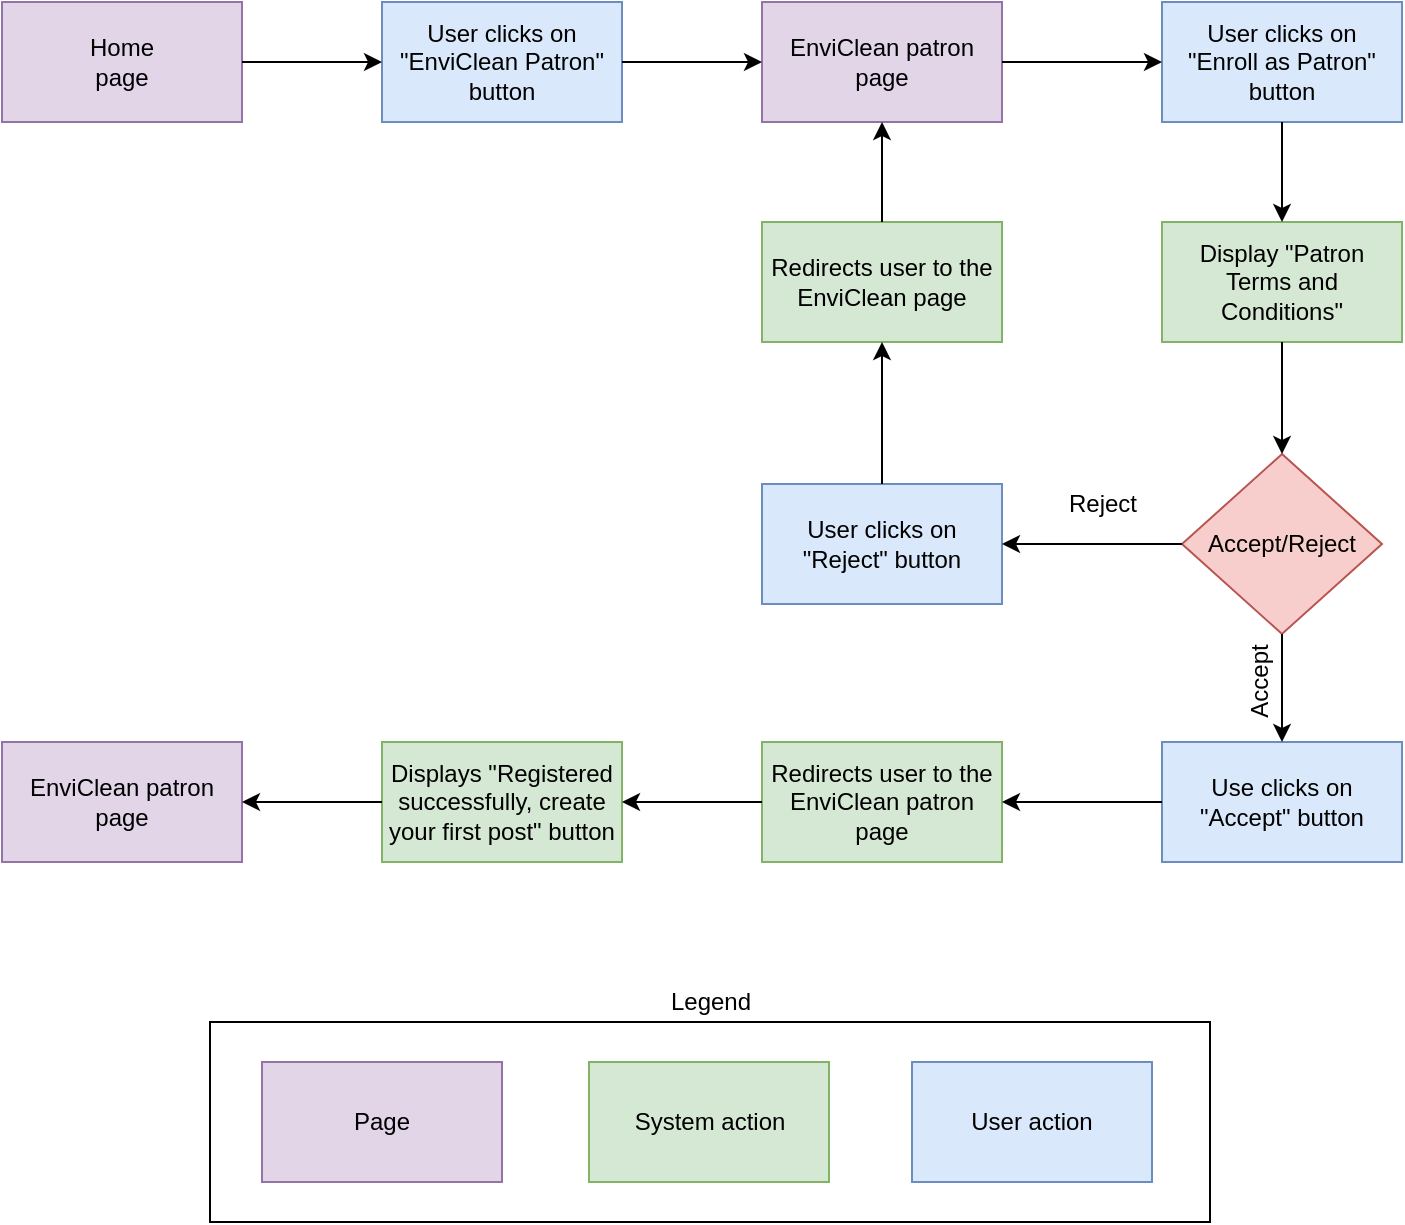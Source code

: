 <mxfile version="14.7.6" type="device"><diagram id="C5RBs43oDa-KdzZeNtuy" name="Page-1"><mxGraphModel dx="1483" dy="827" grid="1" gridSize="10" guides="1" tooltips="1" connect="1" arrows="1" fold="1" page="1" pageScale="1" pageWidth="827" pageHeight="1169" math="0" shadow="0"><root><mxCell id="WIyWlLk6GJQsqaUBKTNV-0"/><mxCell id="WIyWlLk6GJQsqaUBKTNV-1" parent="WIyWlLk6GJQsqaUBKTNV-0"/><mxCell id="f1-XY_ZHzPIyFCtqMdYI-35" value="" style="group" parent="WIyWlLk6GJQsqaUBKTNV-1" vertex="1" connectable="0"><mxGeometry x="60" y="40" width="700" height="610" as="geometry"/></mxCell><mxCell id="f1-XY_ZHzPIyFCtqMdYI-0" value="Home&lt;br&gt;page" style="rounded=0;whiteSpace=wrap;html=1;fillColor=#e1d5e7;strokeColor=#9673a6;" parent="f1-XY_ZHzPIyFCtqMdYI-35" vertex="1"><mxGeometry width="120" height="60" as="geometry"/></mxCell><mxCell id="f1-XY_ZHzPIyFCtqMdYI-1" value="User clicks on &quot;EnviClean Patron&quot; button" style="rounded=0;whiteSpace=wrap;html=1;fillColor=#dae8fc;strokeColor=#6c8ebf;" parent="f1-XY_ZHzPIyFCtqMdYI-35" vertex="1"><mxGeometry x="190" width="120" height="60" as="geometry"/></mxCell><mxCell id="f1-XY_ZHzPIyFCtqMdYI-2" value="EnviClean patron&lt;br&gt;page" style="rounded=0;whiteSpace=wrap;html=1;fillColor=#e1d5e7;strokeColor=#9673a6;" parent="f1-XY_ZHzPIyFCtqMdYI-35" vertex="1"><mxGeometry x="380" width="120" height="60" as="geometry"/></mxCell><mxCell id="f1-XY_ZHzPIyFCtqMdYI-3" value="User clicks on&lt;br&gt;&quot;Enroll as Patron&quot; button" style="rounded=0;whiteSpace=wrap;html=1;fillColor=#dae8fc;strokeColor=#6c8ebf;" parent="f1-XY_ZHzPIyFCtqMdYI-35" vertex="1"><mxGeometry x="580" width="120" height="60" as="geometry"/></mxCell><mxCell id="f1-XY_ZHzPIyFCtqMdYI-4" value="Display &quot;Patron Terms and Conditions&quot;" style="rounded=0;whiteSpace=wrap;html=1;fillColor=#d5e8d4;strokeColor=#82b366;" parent="f1-XY_ZHzPIyFCtqMdYI-35" vertex="1"><mxGeometry x="580" y="110" width="120" height="60" as="geometry"/></mxCell><mxCell id="f1-XY_ZHzPIyFCtqMdYI-5" value="Accept/Reject" style="rhombus;whiteSpace=wrap;html=1;fillColor=#f8cecc;strokeColor=#b85450;" parent="f1-XY_ZHzPIyFCtqMdYI-35" vertex="1"><mxGeometry x="590" y="226" width="100" height="90" as="geometry"/></mxCell><mxCell id="f1-XY_ZHzPIyFCtqMdYI-6" value="User clicks on &lt;br&gt;&quot;Reject&quot; button" style="rounded=0;whiteSpace=wrap;html=1;fillColor=#dae8fc;strokeColor=#6c8ebf;" parent="f1-XY_ZHzPIyFCtqMdYI-35" vertex="1"><mxGeometry x="380" y="241" width="120" height="60" as="geometry"/></mxCell><mxCell id="f1-XY_ZHzPIyFCtqMdYI-7" value="Redirects user to the EnviClean page" style="rounded=0;whiteSpace=wrap;html=1;fillColor=#d5e8d4;strokeColor=#82b366;" parent="f1-XY_ZHzPIyFCtqMdYI-35" vertex="1"><mxGeometry x="380" y="110" width="120" height="60" as="geometry"/></mxCell><mxCell id="f1-XY_ZHzPIyFCtqMdYI-8" value="Use clicks on &quot;Accept&quot; button" style="rounded=0;whiteSpace=wrap;html=1;fillColor=#dae8fc;strokeColor=#6c8ebf;" parent="f1-XY_ZHzPIyFCtqMdYI-35" vertex="1"><mxGeometry x="580" y="370" width="120" height="60" as="geometry"/></mxCell><mxCell id="f1-XY_ZHzPIyFCtqMdYI-9" value="Redirects user to the EnviClean patron page" style="rounded=0;whiteSpace=wrap;html=1;fillColor=#d5e8d4;strokeColor=#82b366;" parent="f1-XY_ZHzPIyFCtqMdYI-35" vertex="1"><mxGeometry x="380" y="370" width="120" height="60" as="geometry"/></mxCell><mxCell id="f1-XY_ZHzPIyFCtqMdYI-10" value="Displays &quot;Registered successfully, create your first post&quot; button" style="rounded=0;whiteSpace=wrap;html=1;fillColor=#d5e8d4;strokeColor=#82b366;" parent="f1-XY_ZHzPIyFCtqMdYI-35" vertex="1"><mxGeometry x="190" y="370" width="120" height="60" as="geometry"/></mxCell><mxCell id="f1-XY_ZHzPIyFCtqMdYI-11" value="EnviClean patron&lt;br&gt;page" style="rounded=0;whiteSpace=wrap;html=1;fillColor=#e1d5e7;strokeColor=#9673a6;" parent="f1-XY_ZHzPIyFCtqMdYI-35" vertex="1"><mxGeometry y="370" width="120" height="60" as="geometry"/></mxCell><mxCell id="f1-XY_ZHzPIyFCtqMdYI-12" value="" style="endArrow=classic;html=1;exitX=1;exitY=0.5;exitDx=0;exitDy=0;entryX=0;entryY=0.5;entryDx=0;entryDy=0;" parent="f1-XY_ZHzPIyFCtqMdYI-35" source="f1-XY_ZHzPIyFCtqMdYI-0" target="f1-XY_ZHzPIyFCtqMdYI-1" edge="1"><mxGeometry width="50" height="50" as="geometry"><mxPoint x="140" y="150" as="sourcePoint"/><mxPoint x="190" y="100" as="targetPoint"/></mxGeometry></mxCell><mxCell id="f1-XY_ZHzPIyFCtqMdYI-14" value="" style="endArrow=classic;html=1;exitX=1;exitY=0.5;exitDx=0;exitDy=0;entryX=0;entryY=0.5;entryDx=0;entryDy=0;" parent="f1-XY_ZHzPIyFCtqMdYI-35" source="f1-XY_ZHzPIyFCtqMdYI-1" target="f1-XY_ZHzPIyFCtqMdYI-2" edge="1"><mxGeometry width="50" height="50" as="geometry"><mxPoint x="130" y="40" as="sourcePoint"/><mxPoint x="200" y="40" as="targetPoint"/></mxGeometry></mxCell><mxCell id="f1-XY_ZHzPIyFCtqMdYI-15" value="" style="endArrow=classic;html=1;exitX=1;exitY=0.5;exitDx=0;exitDy=0;entryX=0;entryY=0.5;entryDx=0;entryDy=0;" parent="f1-XY_ZHzPIyFCtqMdYI-35" source="f1-XY_ZHzPIyFCtqMdYI-2" target="f1-XY_ZHzPIyFCtqMdYI-3" edge="1"><mxGeometry width="50" height="50" as="geometry"><mxPoint x="140" y="50" as="sourcePoint"/><mxPoint x="210" y="50" as="targetPoint"/></mxGeometry></mxCell><mxCell id="f1-XY_ZHzPIyFCtqMdYI-16" value="" style="endArrow=classic;html=1;exitX=0.5;exitY=1;exitDx=0;exitDy=0;entryX=0.5;entryY=0;entryDx=0;entryDy=0;" parent="f1-XY_ZHzPIyFCtqMdYI-35" source="f1-XY_ZHzPIyFCtqMdYI-3" target="f1-XY_ZHzPIyFCtqMdYI-4" edge="1"><mxGeometry width="50" height="50" as="geometry"><mxPoint x="150" y="60" as="sourcePoint"/><mxPoint x="220" y="60" as="targetPoint"/></mxGeometry></mxCell><mxCell id="f1-XY_ZHzPIyFCtqMdYI-17" value="" style="endArrow=classic;html=1;exitX=0.5;exitY=1;exitDx=0;exitDy=0;entryX=0.5;entryY=0;entryDx=0;entryDy=0;" parent="f1-XY_ZHzPIyFCtqMdYI-35" source="f1-XY_ZHzPIyFCtqMdYI-4" target="f1-XY_ZHzPIyFCtqMdYI-5" edge="1"><mxGeometry width="50" height="50" as="geometry"><mxPoint x="160" y="70" as="sourcePoint"/><mxPoint x="230" y="70" as="targetPoint"/></mxGeometry></mxCell><mxCell id="f1-XY_ZHzPIyFCtqMdYI-18" value="" style="endArrow=classic;html=1;entryX=1;entryY=0.5;entryDx=0;entryDy=0;" parent="f1-XY_ZHzPIyFCtqMdYI-35" source="f1-XY_ZHzPIyFCtqMdYI-5" target="f1-XY_ZHzPIyFCtqMdYI-6" edge="1"><mxGeometry width="50" height="50" as="geometry"><mxPoint x="170" y="80" as="sourcePoint"/><mxPoint x="240" y="80" as="targetPoint"/></mxGeometry></mxCell><mxCell id="f1-XY_ZHzPIyFCtqMdYI-19" value="" style="endArrow=classic;html=1;exitX=0.5;exitY=0;exitDx=0;exitDy=0;entryX=0.5;entryY=1;entryDx=0;entryDy=0;" parent="f1-XY_ZHzPIyFCtqMdYI-35" source="f1-XY_ZHzPIyFCtqMdYI-6" target="f1-XY_ZHzPIyFCtqMdYI-7" edge="1"><mxGeometry width="50" height="50" as="geometry"><mxPoint x="180" y="90" as="sourcePoint"/><mxPoint x="250" y="90" as="targetPoint"/></mxGeometry></mxCell><mxCell id="f1-XY_ZHzPIyFCtqMdYI-20" value="" style="endArrow=classic;html=1;exitX=0.5;exitY=0;exitDx=0;exitDy=0;entryX=0.5;entryY=1;entryDx=0;entryDy=0;" parent="f1-XY_ZHzPIyFCtqMdYI-35" source="f1-XY_ZHzPIyFCtqMdYI-7" target="f1-XY_ZHzPIyFCtqMdYI-2" edge="1"><mxGeometry width="50" height="50" as="geometry"><mxPoint x="190" y="100" as="sourcePoint"/><mxPoint x="260" y="100" as="targetPoint"/></mxGeometry></mxCell><mxCell id="f1-XY_ZHzPIyFCtqMdYI-21" value="" style="endArrow=classic;html=1;exitX=0.5;exitY=1;exitDx=0;exitDy=0;entryX=0.5;entryY=0;entryDx=0;entryDy=0;" parent="f1-XY_ZHzPIyFCtqMdYI-35" source="f1-XY_ZHzPIyFCtqMdYI-5" target="f1-XY_ZHzPIyFCtqMdYI-8" edge="1"><mxGeometry width="50" height="50" as="geometry"><mxPoint x="200" y="110" as="sourcePoint"/><mxPoint x="270" y="110" as="targetPoint"/></mxGeometry></mxCell><mxCell id="f1-XY_ZHzPIyFCtqMdYI-22" value="" style="endArrow=classic;html=1;exitX=0;exitY=0.5;exitDx=0;exitDy=0;entryX=1;entryY=0.5;entryDx=0;entryDy=0;" parent="f1-XY_ZHzPIyFCtqMdYI-35" source="f1-XY_ZHzPIyFCtqMdYI-8" target="f1-XY_ZHzPIyFCtqMdYI-9" edge="1"><mxGeometry width="50" height="50" as="geometry"><mxPoint x="210" y="120" as="sourcePoint"/><mxPoint x="280" y="120" as="targetPoint"/></mxGeometry></mxCell><mxCell id="f1-XY_ZHzPIyFCtqMdYI-23" value="" style="endArrow=classic;html=1;exitX=0;exitY=0.5;exitDx=0;exitDy=0;entryX=1;entryY=0.5;entryDx=0;entryDy=0;" parent="f1-XY_ZHzPIyFCtqMdYI-35" source="f1-XY_ZHzPIyFCtqMdYI-9" target="f1-XY_ZHzPIyFCtqMdYI-10" edge="1"><mxGeometry width="50" height="50" as="geometry"><mxPoint x="220" y="130" as="sourcePoint"/><mxPoint x="290" y="130" as="targetPoint"/></mxGeometry></mxCell><mxCell id="f1-XY_ZHzPIyFCtqMdYI-24" value="" style="endArrow=classic;html=1;exitX=0;exitY=0.5;exitDx=0;exitDy=0;entryX=1;entryY=0.5;entryDx=0;entryDy=0;" parent="f1-XY_ZHzPIyFCtqMdYI-35" source="f1-XY_ZHzPIyFCtqMdYI-10" target="f1-XY_ZHzPIyFCtqMdYI-11" edge="1"><mxGeometry width="50" height="50" as="geometry"><mxPoint x="230" y="140" as="sourcePoint"/><mxPoint x="300" y="140" as="targetPoint"/></mxGeometry></mxCell><mxCell id="f1-XY_ZHzPIyFCtqMdYI-25" value="Accept" style="text;html=1;align=center;verticalAlign=middle;resizable=0;points=[];autosize=1;strokeColor=none;rotation=-90;" parent="f1-XY_ZHzPIyFCtqMdYI-35" vertex="1"><mxGeometry x="604" y="330" width="50" height="20" as="geometry"/></mxCell><mxCell id="f1-XY_ZHzPIyFCtqMdYI-27" value="Reject" style="text;html=1;align=center;verticalAlign=middle;resizable=0;points=[];autosize=1;strokeColor=none;" parent="f1-XY_ZHzPIyFCtqMdYI-35" vertex="1"><mxGeometry x="525" y="241" width="50" height="20" as="geometry"/></mxCell><mxCell id="f1-XY_ZHzPIyFCtqMdYI-28" value="Page" style="rounded=0;whiteSpace=wrap;html=1;fillColor=#e1d5e7;strokeColor=#9673a6;" parent="f1-XY_ZHzPIyFCtqMdYI-35" vertex="1"><mxGeometry x="130" y="530" width="120" height="60" as="geometry"/></mxCell><mxCell id="f1-XY_ZHzPIyFCtqMdYI-29" value="System action" style="rounded=0;whiteSpace=wrap;html=1;fillColor=#d5e8d4;strokeColor=#82b366;" parent="f1-XY_ZHzPIyFCtqMdYI-35" vertex="1"><mxGeometry x="293.5" y="530" width="120" height="60" as="geometry"/></mxCell><mxCell id="f1-XY_ZHzPIyFCtqMdYI-30" value="User action" style="rounded=0;whiteSpace=wrap;html=1;fillColor=#dae8fc;strokeColor=#6c8ebf;" parent="f1-XY_ZHzPIyFCtqMdYI-35" vertex="1"><mxGeometry x="455" y="530" width="120" height="60" as="geometry"/></mxCell><mxCell id="f1-XY_ZHzPIyFCtqMdYI-31" value="" style="rounded=0;whiteSpace=wrap;html=1;fillColor=none;" parent="f1-XY_ZHzPIyFCtqMdYI-35" vertex="1"><mxGeometry x="104" y="510" width="500" height="100" as="geometry"/></mxCell><mxCell id="f1-XY_ZHzPIyFCtqMdYI-32" value="Legend" style="text;html=1;align=center;verticalAlign=middle;resizable=0;points=[];autosize=1;strokeColor=none;" parent="f1-XY_ZHzPIyFCtqMdYI-35" vertex="1"><mxGeometry x="324" y="490" width="60" height="20" as="geometry"/></mxCell></root></mxGraphModel></diagram></mxfile>
